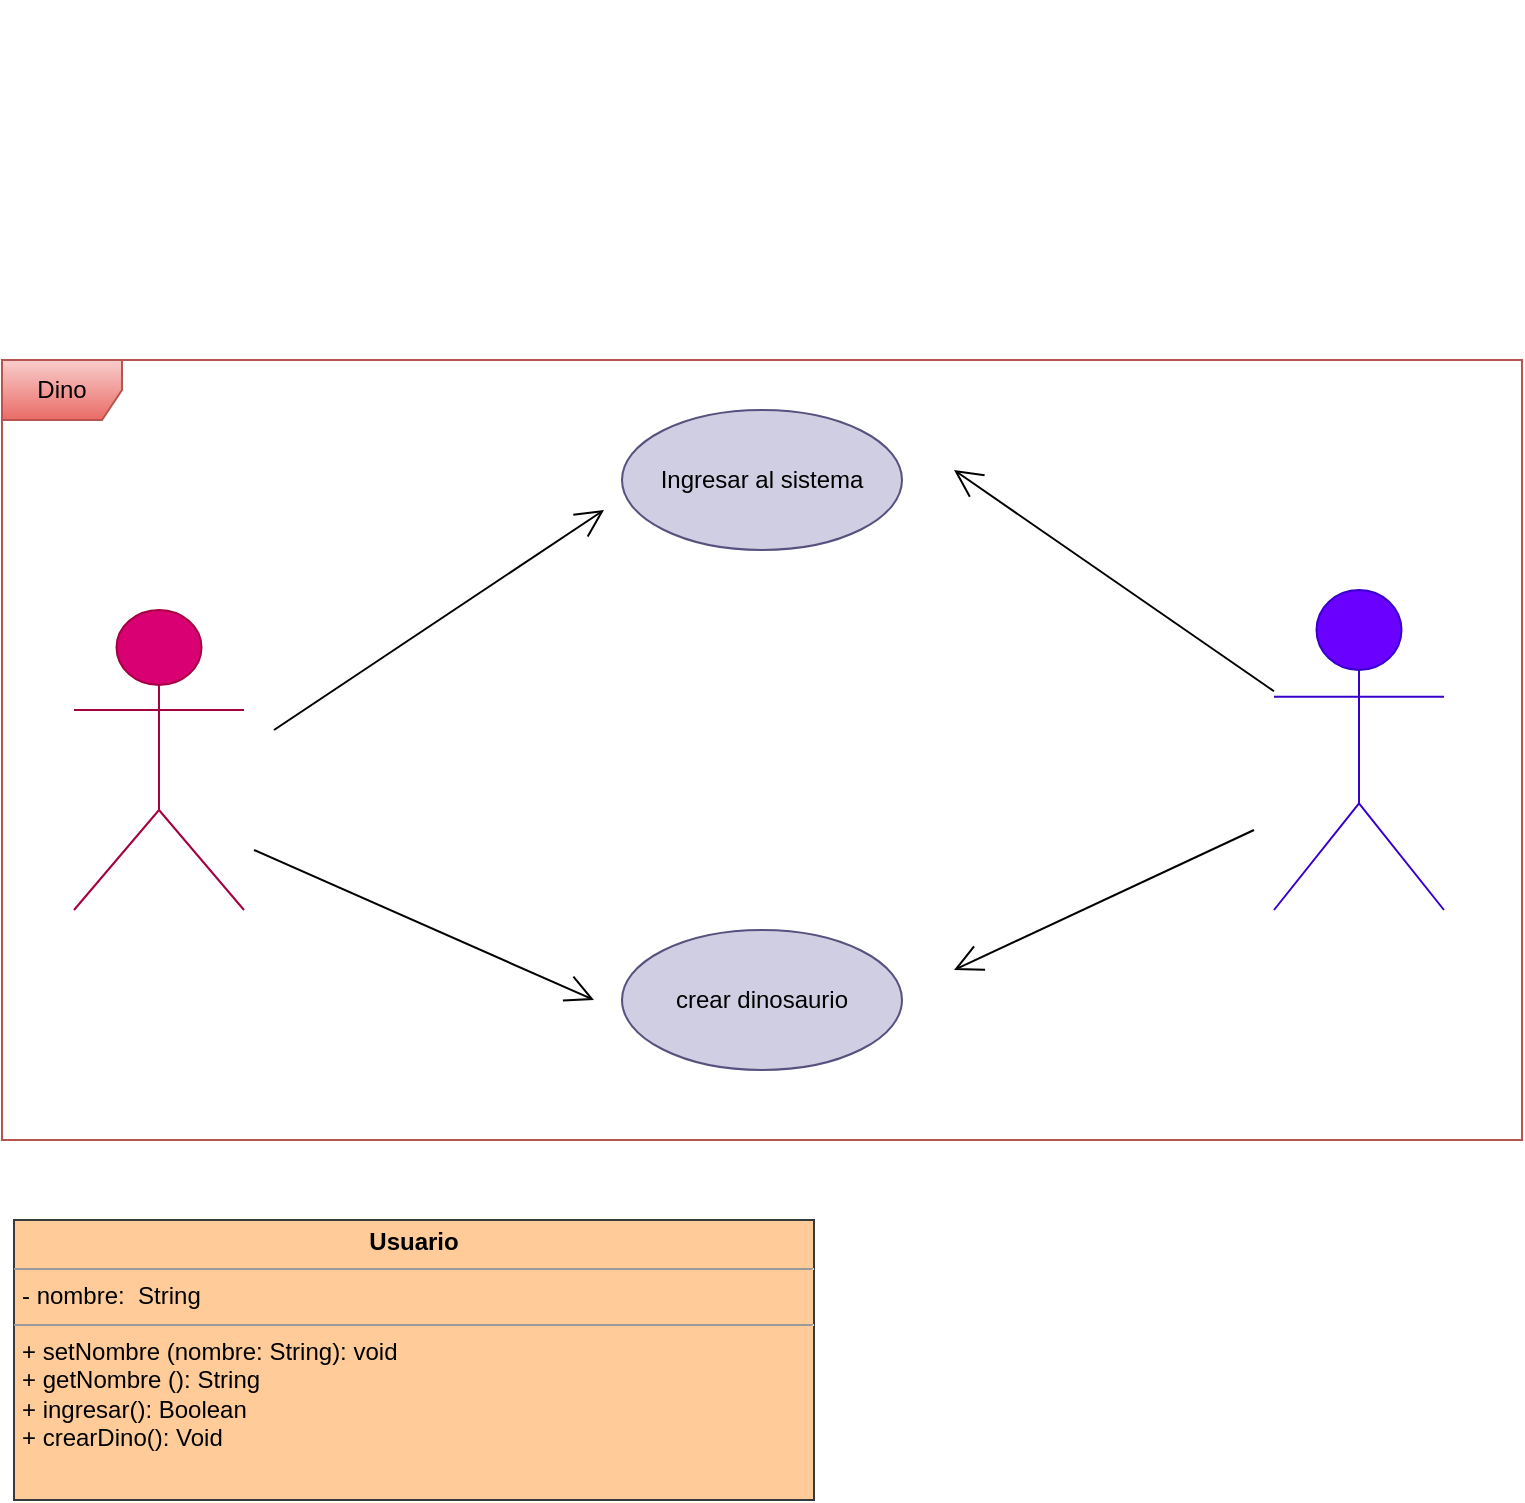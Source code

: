 <mxfile>
    <diagram id="6c4ZBGGcJTpi7E9PGVu5" name="Página-1">
        <mxGraphModel dx="600" dy="563" grid="1" gridSize="10" guides="1" tooltips="1" connect="1" arrows="1" fold="1" page="1" pageScale="1" pageWidth="827" pageHeight="1169" math="0" shadow="0">
            <root>
                <mxCell id="0"/>
                <mxCell id="1" parent="0"/>
                <mxCell id="2" value="" style="shape=image;verticalLabelPosition=bottom;labelBackgroundColor=default;verticalAlign=top;aspect=fixed;imageAspect=0;image=https://png.pngtree.com/png-clipart/20230623/original/pngtree-angry-dino-png-image_9204024.png;" parent="1" vertex="1">
                    <mxGeometry x="34" y="50" width="160" height="160" as="geometry"/>
                </mxCell>
                <mxCell id="3" value="" style="shape=image;verticalLabelPosition=bottom;labelBackgroundColor=default;verticalAlign=top;aspect=fixed;imageAspect=0;image=https://png.pngtree.com/png-clipart/20230930/original/pngtree-cute-dino-pink-standing-and-smile-comic-cartoon-dino-png-image_13019015.png;fontStyle=1" parent="1" vertex="1">
                    <mxGeometry x="610" y="50" width="160" height="160" as="geometry"/>
                </mxCell>
                <mxCell id="4" value="Actor" style="shape=umlActor;verticalLabelPosition=bottom;verticalAlign=top;html=1;fillColor=#d80073;fontColor=#ffffff;strokeColor=#A50040;" parent="1" vertex="1">
                    <mxGeometry x="70" y="355" width="85" height="150" as="geometry"/>
                </mxCell>
                <mxCell id="5" value="Ingresar al sistema" style="ellipse;whiteSpace=wrap;html=1;fillColor=#d0cee2;strokeColor=#56517e;fontColor=#000000;" parent="1" vertex="1">
                    <mxGeometry x="344" y="255" width="140" height="70" as="geometry"/>
                </mxCell>
                <mxCell id="6" value="crear dinosaurio" style="ellipse;whiteSpace=wrap;html=1;fillColor=#d0cee2;strokeColor=#56517e;fontColor=#000000;" parent="1" vertex="1">
                    <mxGeometry x="344" y="515" width="140" height="70" as="geometry"/>
                </mxCell>
                <mxCell id="7" value="Usuatio" style="text;html=1;align=center;verticalAlign=middle;resizable=0;points=[];autosize=1;strokeColor=none;fillColor=none;fontColor=#FFFFFF;" parent="1" vertex="1">
                    <mxGeometry x="82.5" y="525" width="60" height="30" as="geometry"/>
                </mxCell>
                <mxCell id="8" value="Sistema (app)" style="shape=umlActor;verticalLabelPosition=bottom;verticalAlign=top;html=1;fontColor=#ffffff;fillColor=#6a00ff;strokeColor=#3700CC;" parent="1" vertex="1">
                    <mxGeometry x="670" y="345" width="85" height="160" as="geometry"/>
                </mxCell>
                <mxCell id="9" value="" style="endArrow=open;endFill=1;endSize=12;html=1;fontColor=#000000;" parent="1" edge="1">
                    <mxGeometry width="160" relative="1" as="geometry">
                        <mxPoint x="170" y="415" as="sourcePoint"/>
                        <mxPoint x="335" y="305" as="targetPoint"/>
                    </mxGeometry>
                </mxCell>
                <mxCell id="10" value="" style="endArrow=open;endFill=1;endSize=12;html=1;fontColor=#000000;" parent="1" edge="1">
                    <mxGeometry width="160" relative="1" as="geometry">
                        <mxPoint x="160" y="475" as="sourcePoint"/>
                        <mxPoint x="330" y="550" as="targetPoint"/>
                    </mxGeometry>
                </mxCell>
                <mxCell id="11" value="" style="endArrow=open;endFill=1;endSize=12;html=1;fontColor=#000000;" parent="1" source="8" edge="1">
                    <mxGeometry width="160" relative="1" as="geometry">
                        <mxPoint x="190" y="385" as="sourcePoint"/>
                        <mxPoint x="510" y="285" as="targetPoint"/>
                    </mxGeometry>
                </mxCell>
                <mxCell id="12" value="" style="endArrow=open;endFill=1;endSize=12;html=1;fontColor=#000000;" parent="1" edge="1">
                    <mxGeometry width="160" relative="1" as="geometry">
                        <mxPoint x="660" y="465" as="sourcePoint"/>
                        <mxPoint x="510" y="535" as="targetPoint"/>
                    </mxGeometry>
                </mxCell>
                <mxCell id="13" value="Dino" style="shape=umlFrame;whiteSpace=wrap;html=1;fillColor=#f8cecc;gradientColor=#ea6b66;strokeColor=#b85450;fontColor=#000000;" parent="1" vertex="1">
                    <mxGeometry x="34" y="230" width="760" height="390" as="geometry"/>
                </mxCell>
                <mxCell id="15" value="&lt;p style=&quot;margin:0px;margin-top:4px;text-align:center;&quot;&gt;&lt;b&gt;Usuario&lt;/b&gt;&lt;/p&gt;&lt;hr size=&quot;1&quot;&gt;&lt;p style=&quot;margin:0px;margin-left:4px;&quot;&gt;- nombre:&amp;nbsp; String&lt;/p&gt;&lt;hr size=&quot;1&quot;&gt;&lt;p style=&quot;margin:0px;margin-left:4px;&quot;&gt;+ setNombre (nombre: String): void&lt;/p&gt;&lt;p style=&quot;margin:0px;margin-left:4px;&quot;&gt;+ getNombre (): String&lt;/p&gt;&lt;p style=&quot;margin:0px;margin-left:4px;&quot;&gt;+ ingresar(): Boolean&lt;/p&gt;&lt;p style=&quot;margin:0px;margin-left:4px;&quot;&gt;+ crearDino(): Void&lt;/p&gt;" style="verticalAlign=top;align=left;overflow=fill;fontSize=12;fontFamily=Helvetica;html=1;fillColor=#ffcc99;strokeColor=#36393d;fontColor=#000000;" parent="1" vertex="1">
                    <mxGeometry x="40" y="660" width="400" height="140" as="geometry"/>
                </mxCell>
            </root>
        </mxGraphModel>
    </diagram>
</mxfile>